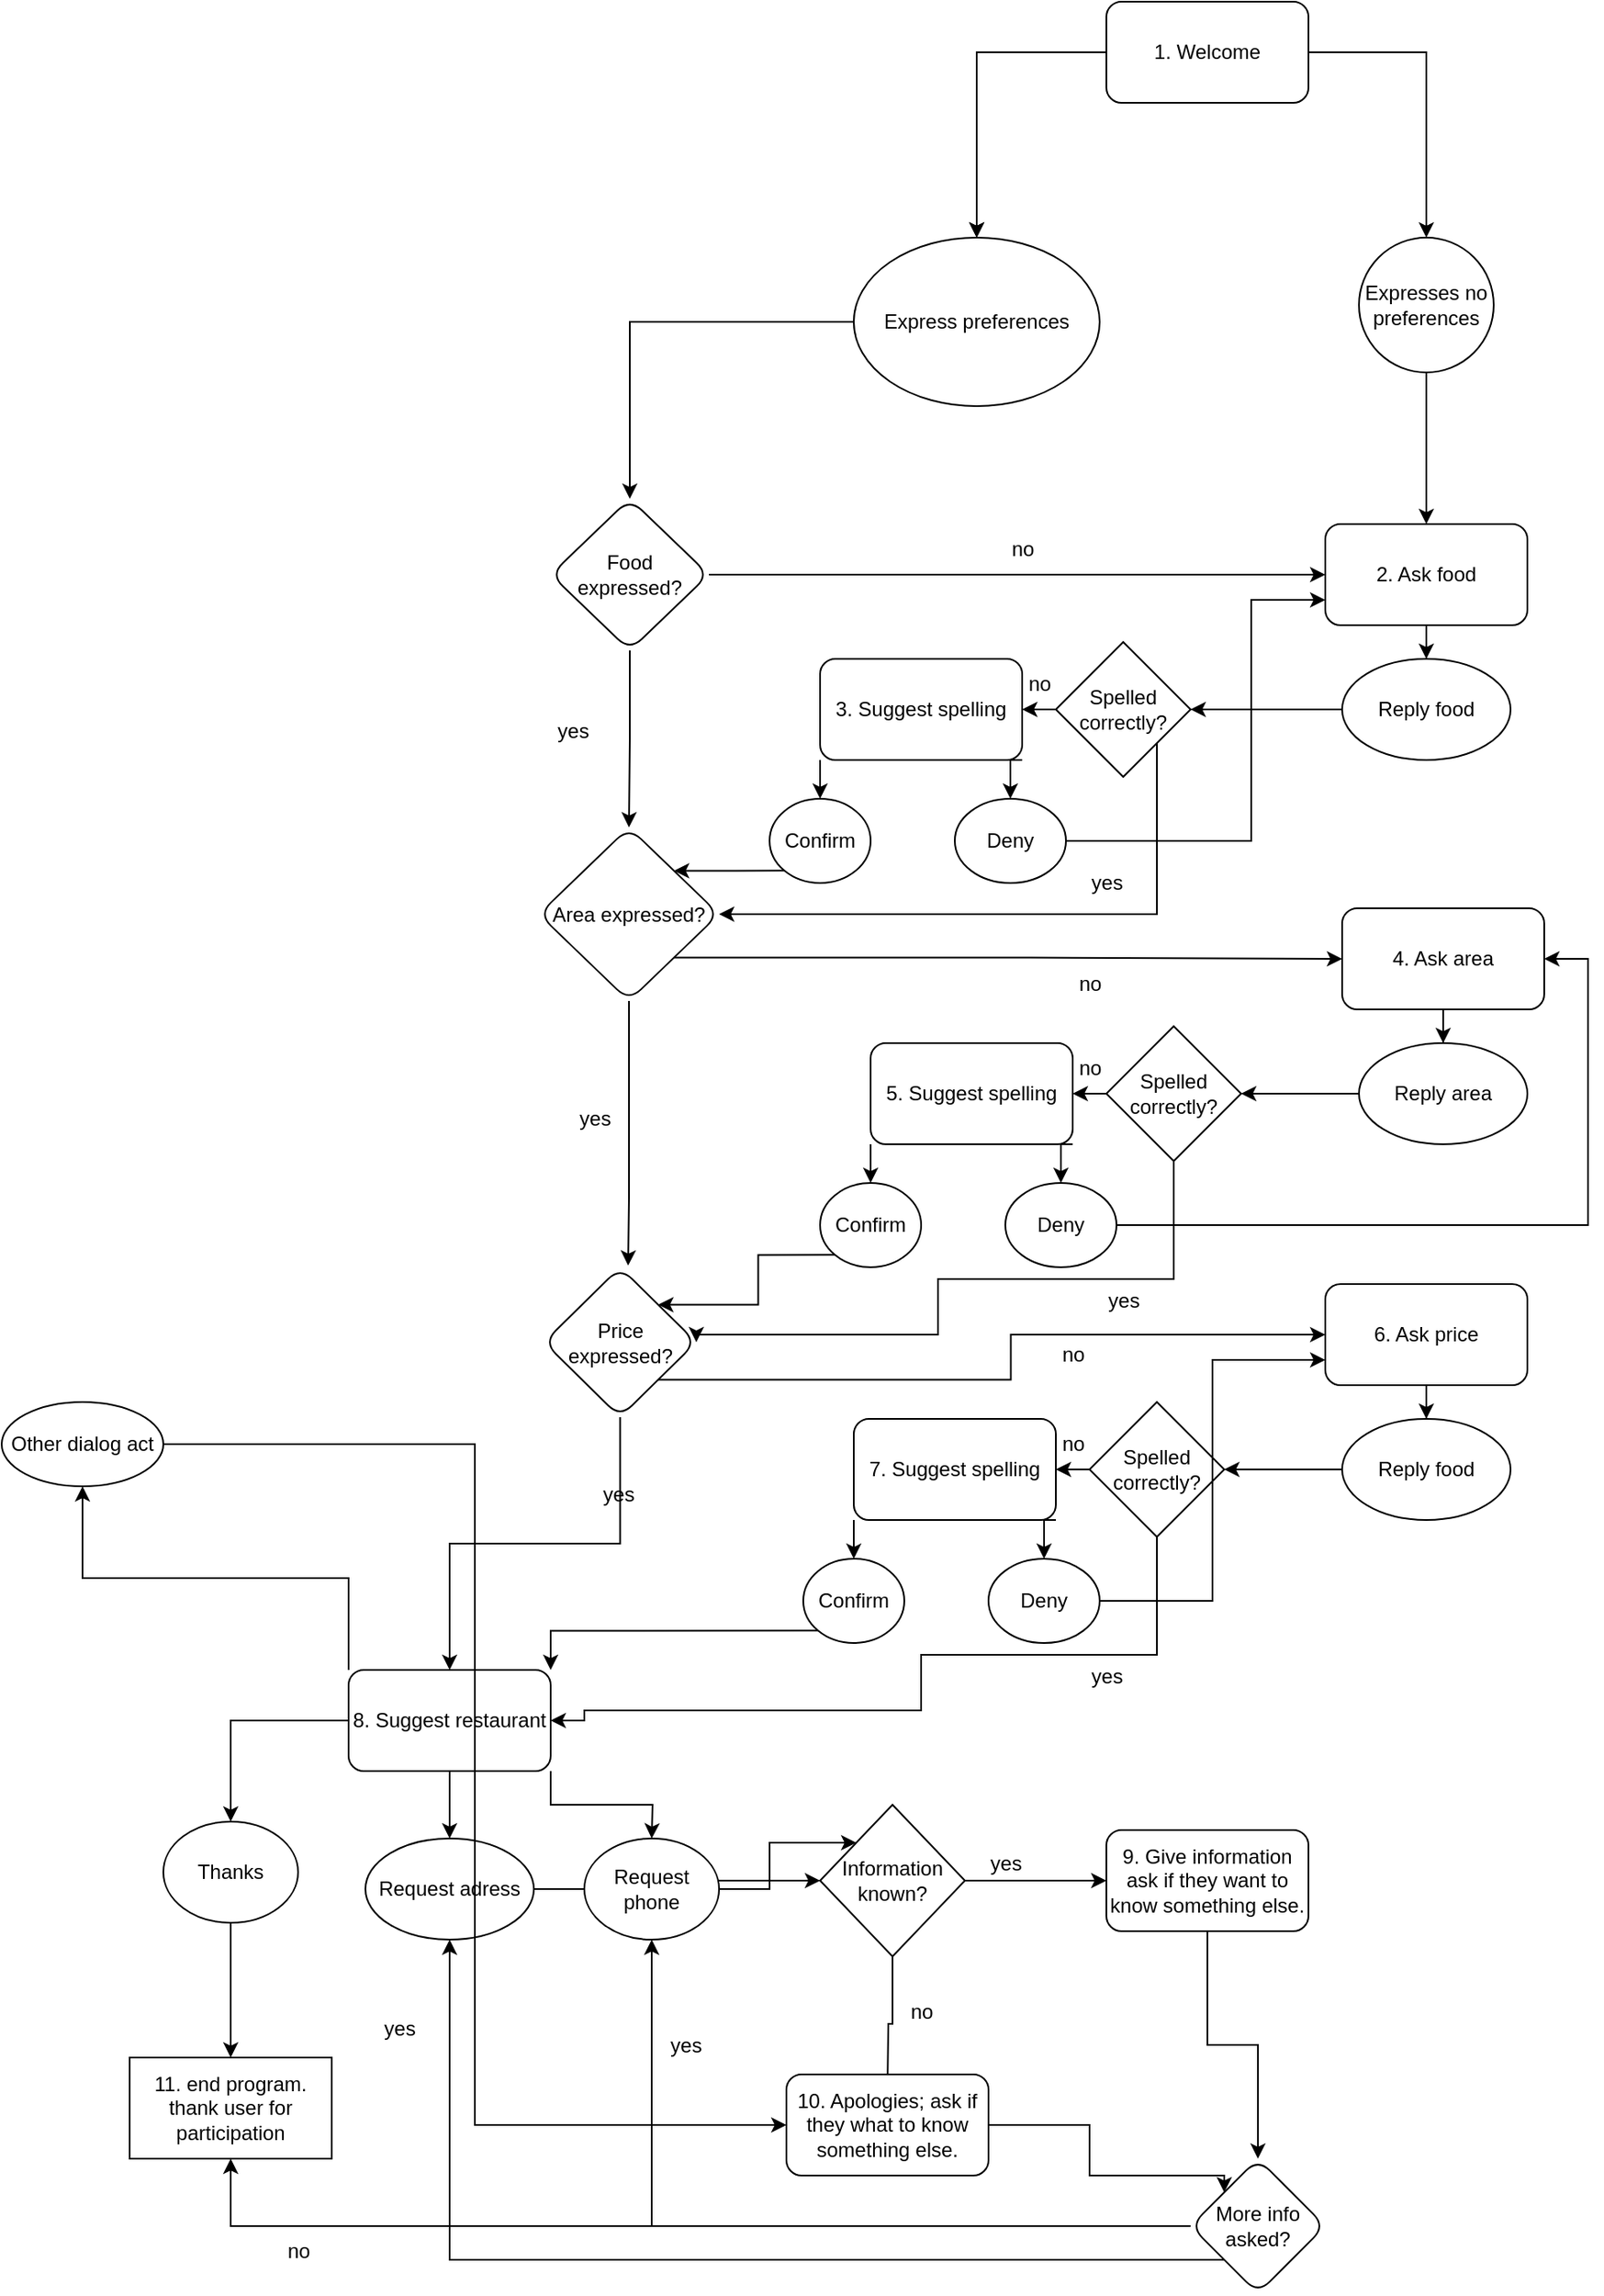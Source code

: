 <mxfile version="21.7.5" type="device">
  <diagram name="Pagina-1" id="opsYDkwGyhG0ZiY4xurV">
    <mxGraphModel dx="440" dy="1900" grid="1" gridSize="10" guides="1" tooltips="1" connect="1" arrows="1" fold="1" page="1" pageScale="1" pageWidth="827" pageHeight="1169" math="0" shadow="0">
      <root>
        <mxCell id="0" />
        <mxCell id="1" parent="0" />
        <mxCell id="wEoxP2lr9VhXcSe8FNW--11" value="" style="edgeStyle=orthogonalEdgeStyle;rounded=0;orthogonalLoop=1;jettySize=auto;html=1;" parent="1" source="wEoxP2lr9VhXcSe8FNW--1" target="wEoxP2lr9VhXcSe8FNW--10" edge="1">
          <mxGeometry relative="1" as="geometry" />
        </mxCell>
        <mxCell id="wEoxP2lr9VhXcSe8FNW--21" value="" style="edgeStyle=orthogonalEdgeStyle;rounded=0;orthogonalLoop=1;jettySize=auto;html=1;" parent="1" source="wEoxP2lr9VhXcSe8FNW--1" target="wEoxP2lr9VhXcSe8FNW--10" edge="1">
          <mxGeometry relative="1" as="geometry" />
        </mxCell>
        <mxCell id="wEoxP2lr9VhXcSe8FNW--23" value="" style="edgeStyle=orthogonalEdgeStyle;rounded=0;orthogonalLoop=1;jettySize=auto;html=1;" parent="1" source="wEoxP2lr9VhXcSe8FNW--1" target="wEoxP2lr9VhXcSe8FNW--22" edge="1">
          <mxGeometry relative="1" as="geometry" />
        </mxCell>
        <mxCell id="wEoxP2lr9VhXcSe8FNW--1" value="1. Welcome" style="rounded=1;whiteSpace=wrap;html=1;" parent="1" vertex="1">
          <mxGeometry x="1034" y="-630" width="120" height="60" as="geometry" />
        </mxCell>
        <mxCell id="wEoxP2lr9VhXcSe8FNW--20" value="" style="edgeStyle=orthogonalEdgeStyle;rounded=0;orthogonalLoop=1;jettySize=auto;html=1;" parent="1" source="wEoxP2lr9VhXcSe8FNW--10" target="wEoxP2lr9VhXcSe8FNW--19" edge="1">
          <mxGeometry relative="1" as="geometry" />
        </mxCell>
        <mxCell id="wEoxP2lr9VhXcSe8FNW--10" value="&lt;div&gt;Express preferences&lt;/div&gt;" style="ellipse;whiteSpace=wrap;html=1;rounded=1;" parent="1" vertex="1">
          <mxGeometry x="884" y="-490" width="146" height="100" as="geometry" />
        </mxCell>
        <mxCell id="wEoxP2lr9VhXcSe8FNW--31" style="edgeStyle=orthogonalEdgeStyle;rounded=0;orthogonalLoop=1;jettySize=auto;html=1;" parent="1" source="wEoxP2lr9VhXcSe8FNW--19" target="wEoxP2lr9VhXcSe8FNW--29" edge="1">
          <mxGeometry relative="1" as="geometry" />
        </mxCell>
        <mxCell id="wEoxP2lr9VhXcSe8FNW--33" value="" style="edgeStyle=orthogonalEdgeStyle;rounded=0;orthogonalLoop=1;jettySize=auto;html=1;" parent="1" source="wEoxP2lr9VhXcSe8FNW--19" target="wEoxP2lr9VhXcSe8FNW--32" edge="1">
          <mxGeometry relative="1" as="geometry" />
        </mxCell>
        <mxCell id="wEoxP2lr9VhXcSe8FNW--19" value="Food expressed?" style="rhombus;whiteSpace=wrap;html=1;rounded=1;" parent="1" vertex="1">
          <mxGeometry x="704" y="-335" width="94" height="90" as="geometry" />
        </mxCell>
        <mxCell id="wEoxP2lr9VhXcSe8FNW--30" value="" style="edgeStyle=orthogonalEdgeStyle;rounded=0;orthogonalLoop=1;jettySize=auto;html=1;" parent="1" source="wEoxP2lr9VhXcSe8FNW--22" target="wEoxP2lr9VhXcSe8FNW--29" edge="1">
          <mxGeometry relative="1" as="geometry" />
        </mxCell>
        <mxCell id="wEoxP2lr9VhXcSe8FNW--22" value="Expresses no preferences" style="ellipse;whiteSpace=wrap;html=1;rounded=1;" parent="1" vertex="1">
          <mxGeometry x="1184" y="-490" width="80" height="80" as="geometry" />
        </mxCell>
        <mxCell id="wEoxP2lr9VhXcSe8FNW--26" value="no" style="text;html=1;align=center;verticalAlign=middle;resizable=0;points=[];autosize=1;strokeColor=none;fillColor=none;" parent="1" vertex="1">
          <mxGeometry x="964" y="-320" width="40" height="30" as="geometry" />
        </mxCell>
        <mxCell id="wEoxP2lr9VhXcSe8FNW--37" style="edgeStyle=orthogonalEdgeStyle;rounded=0;orthogonalLoop=1;jettySize=auto;html=1;entryX=0.5;entryY=0;entryDx=0;entryDy=0;" parent="1" source="wEoxP2lr9VhXcSe8FNW--29" target="wEoxP2lr9VhXcSe8FNW--48" edge="1">
          <mxGeometry relative="1" as="geometry" />
        </mxCell>
        <mxCell id="wEoxP2lr9VhXcSe8FNW--29" value="2. Ask food" style="whiteSpace=wrap;html=1;rounded=1;" parent="1" vertex="1">
          <mxGeometry x="1164" y="-320" width="120" height="60" as="geometry" />
        </mxCell>
        <mxCell id="wEoxP2lr9VhXcSe8FNW--32" value="Area expressed?" style="rhombus;whiteSpace=wrap;html=1;rounded=1;" parent="1" vertex="1">
          <mxGeometry x="697" y="-140" width="107" height="103" as="geometry" />
        </mxCell>
        <mxCell id="wEoxP2lr9VhXcSe8FNW--46" value="no" style="text;html=1;align=center;verticalAlign=middle;resizable=0;points=[];autosize=1;strokeColor=none;fillColor=none;" parent="1" vertex="1">
          <mxGeometry x="974" y="-240" width="40" height="30" as="geometry" />
        </mxCell>
        <mxCell id="wEoxP2lr9VhXcSe8FNW--63" style="edgeStyle=orthogonalEdgeStyle;rounded=0;orthogonalLoop=1;jettySize=auto;html=1;exitX=0;exitY=0.5;exitDx=0;exitDy=0;entryX=1;entryY=0.5;entryDx=0;entryDy=0;" parent="1" source="wEoxP2lr9VhXcSe8FNW--48" target="wEoxP2lr9VhXcSe8FNW--53" edge="1">
          <mxGeometry relative="1" as="geometry" />
        </mxCell>
        <mxCell id="wEoxP2lr9VhXcSe8FNW--48" value="Reply food" style="ellipse;whiteSpace=wrap;html=1;" parent="1" vertex="1">
          <mxGeometry x="1174" y="-240" width="100" height="60" as="geometry" />
        </mxCell>
        <mxCell id="wEoxP2lr9VhXcSe8FNW--65" style="edgeStyle=orthogonalEdgeStyle;rounded=0;orthogonalLoop=1;jettySize=auto;html=1;exitX=0;exitY=0.5;exitDx=0;exitDy=0;entryX=1;entryY=0.5;entryDx=0;entryDy=0;" parent="1" source="wEoxP2lr9VhXcSe8FNW--53" target="wEoxP2lr9VhXcSe8FNW--57" edge="1">
          <mxGeometry relative="1" as="geometry" />
        </mxCell>
        <mxCell id="wEoxP2lr9VhXcSe8FNW--71" style="edgeStyle=orthogonalEdgeStyle;rounded=0;orthogonalLoop=1;jettySize=auto;html=1;entryX=1;entryY=0.5;entryDx=0;entryDy=0;" parent="1" source="wEoxP2lr9VhXcSe8FNW--53" target="wEoxP2lr9VhXcSe8FNW--32" edge="1">
          <mxGeometry relative="1" as="geometry">
            <Array as="points">
              <mxPoint x="1064" y="-88" />
            </Array>
          </mxGeometry>
        </mxCell>
        <mxCell id="wEoxP2lr9VhXcSe8FNW--53" value="Spelled correctly?" style="rhombus;whiteSpace=wrap;html=1;" parent="1" vertex="1">
          <mxGeometry x="1004" y="-250" width="80" height="80" as="geometry" />
        </mxCell>
        <mxCell id="wEoxP2lr9VhXcSe8FNW--66" style="edgeStyle=orthogonalEdgeStyle;rounded=0;orthogonalLoop=1;jettySize=auto;html=1;exitX=0;exitY=1;exitDx=0;exitDy=0;entryX=0.5;entryY=0;entryDx=0;entryDy=0;" parent="1" source="wEoxP2lr9VhXcSe8FNW--57" target="wEoxP2lr9VhXcSe8FNW--59" edge="1">
          <mxGeometry relative="1" as="geometry" />
        </mxCell>
        <mxCell id="wEoxP2lr9VhXcSe8FNW--68" style="edgeStyle=orthogonalEdgeStyle;rounded=0;orthogonalLoop=1;jettySize=auto;html=1;exitX=1;exitY=1;exitDx=0;exitDy=0;entryX=0.5;entryY=0;entryDx=0;entryDy=0;" parent="1" source="wEoxP2lr9VhXcSe8FNW--57" target="wEoxP2lr9VhXcSe8FNW--60" edge="1">
          <mxGeometry relative="1" as="geometry" />
        </mxCell>
        <mxCell id="wEoxP2lr9VhXcSe8FNW--57" value="3. Suggest spelling" style="rounded=1;whiteSpace=wrap;html=1;" parent="1" vertex="1">
          <mxGeometry x="864" y="-240" width="120" height="60" as="geometry" />
        </mxCell>
        <mxCell id="wEoxP2lr9VhXcSe8FNW--67" style="edgeStyle=orthogonalEdgeStyle;rounded=0;orthogonalLoop=1;jettySize=auto;html=1;exitX=0;exitY=1;exitDx=0;exitDy=0;entryX=1;entryY=0;entryDx=0;entryDy=0;" parent="1" source="wEoxP2lr9VhXcSe8FNW--59" target="wEoxP2lr9VhXcSe8FNW--32" edge="1">
          <mxGeometry relative="1" as="geometry" />
        </mxCell>
        <mxCell id="wEoxP2lr9VhXcSe8FNW--59" value="Confirm" style="ellipse;whiteSpace=wrap;html=1;" parent="1" vertex="1">
          <mxGeometry x="834" y="-157" width="60" height="50" as="geometry" />
        </mxCell>
        <mxCell id="wEoxP2lr9VhXcSe8FNW--69" style="edgeStyle=orthogonalEdgeStyle;rounded=0;orthogonalLoop=1;jettySize=auto;html=1;entryX=0;entryY=0.75;entryDx=0;entryDy=0;" parent="1" source="wEoxP2lr9VhXcSe8FNW--60" target="wEoxP2lr9VhXcSe8FNW--29" edge="1">
          <mxGeometry relative="1" as="geometry">
            <Array as="points">
              <mxPoint x="1120" y="-132" />
              <mxPoint x="1120" y="-275" />
            </Array>
          </mxGeometry>
        </mxCell>
        <mxCell id="wEoxP2lr9VhXcSe8FNW--60" value="Deny" style="ellipse;whiteSpace=wrap;html=1;" parent="1" vertex="1">
          <mxGeometry x="944" y="-157" width="66" height="50" as="geometry" />
        </mxCell>
        <mxCell id="wEoxP2lr9VhXcSe8FNW--72" value="yes" style="text;html=1;align=center;verticalAlign=middle;resizable=0;points=[];autosize=1;strokeColor=none;fillColor=none;" parent="1" vertex="1">
          <mxGeometry x="1014" y="-122" width="40" height="30" as="geometry" />
        </mxCell>
        <mxCell id="wEoxP2lr9VhXcSe8FNW--75" style="edgeStyle=orthogonalEdgeStyle;rounded=0;orthogonalLoop=1;jettySize=auto;html=1;exitX=1;exitY=1;exitDx=0;exitDy=0;" parent="1" source="wEoxP2lr9VhXcSe8FNW--32" target="wEoxP2lr9VhXcSe8FNW--80" edge="1">
          <mxGeometry relative="1" as="geometry">
            <mxPoint x="834" y="-62" as="sourcePoint" />
          </mxGeometry>
        </mxCell>
        <mxCell id="wEoxP2lr9VhXcSe8FNW--76" value="" style="edgeStyle=orthogonalEdgeStyle;rounded=0;orthogonalLoop=1;jettySize=auto;html=1;exitX=0.5;exitY=1;exitDx=0;exitDy=0;" parent="1" source="wEoxP2lr9VhXcSe8FNW--32" edge="1">
          <mxGeometry relative="1" as="geometry">
            <mxPoint x="750" y="120" as="targetPoint" />
            <mxPoint x="794.067" y="-22.067" as="sourcePoint" />
            <Array as="points">
              <mxPoint x="750" y="80" />
              <mxPoint x="750" y="120" />
            </Array>
          </mxGeometry>
        </mxCell>
        <mxCell id="wEoxP2lr9VhXcSe8FNW--79" style="edgeStyle=orthogonalEdgeStyle;rounded=0;orthogonalLoop=1;jettySize=auto;html=1;entryX=0.5;entryY=0;entryDx=0;entryDy=0;" parent="1" source="wEoxP2lr9VhXcSe8FNW--80" target="wEoxP2lr9VhXcSe8FNW--83" edge="1">
          <mxGeometry relative="1" as="geometry" />
        </mxCell>
        <mxCell id="wEoxP2lr9VhXcSe8FNW--80" value="4. Ask area" style="whiteSpace=wrap;html=1;rounded=1;" parent="1" vertex="1">
          <mxGeometry x="1174" y="-92" width="120" height="60" as="geometry" />
        </mxCell>
        <mxCell id="wEoxP2lr9VhXcSe8FNW--81" value="no" style="text;html=1;align=center;verticalAlign=middle;resizable=0;points=[];autosize=1;strokeColor=none;fillColor=none;" parent="1" vertex="1">
          <mxGeometry x="1004" y="-12" width="40" height="30" as="geometry" />
        </mxCell>
        <mxCell id="wEoxP2lr9VhXcSe8FNW--82" style="edgeStyle=orthogonalEdgeStyle;rounded=0;orthogonalLoop=1;jettySize=auto;html=1;exitX=0;exitY=0.5;exitDx=0;exitDy=0;entryX=1;entryY=0.5;entryDx=0;entryDy=0;" parent="1" source="wEoxP2lr9VhXcSe8FNW--83" target="wEoxP2lr9VhXcSe8FNW--86" edge="1">
          <mxGeometry relative="1" as="geometry" />
        </mxCell>
        <mxCell id="wEoxP2lr9VhXcSe8FNW--83" value="Reply area" style="ellipse;whiteSpace=wrap;html=1;" parent="1" vertex="1">
          <mxGeometry x="1184" y="-12" width="100" height="60" as="geometry" />
        </mxCell>
        <mxCell id="wEoxP2lr9VhXcSe8FNW--84" style="edgeStyle=orthogonalEdgeStyle;rounded=0;orthogonalLoop=1;jettySize=auto;html=1;exitX=0;exitY=0.5;exitDx=0;exitDy=0;entryX=1;entryY=0.5;entryDx=0;entryDy=0;" parent="1" source="wEoxP2lr9VhXcSe8FNW--86" target="wEoxP2lr9VhXcSe8FNW--89" edge="1">
          <mxGeometry relative="1" as="geometry" />
        </mxCell>
        <mxCell id="wEoxP2lr9VhXcSe8FNW--85" style="edgeStyle=orthogonalEdgeStyle;rounded=0;orthogonalLoop=1;jettySize=auto;html=1;entryX=1;entryY=0.5;entryDx=0;entryDy=0;" parent="1" source="wEoxP2lr9VhXcSe8FNW--86" target="wEoxP2lr9VhXcSe8FNW--117" edge="1">
          <mxGeometry relative="1" as="geometry">
            <mxPoint x="834" y="161" as="targetPoint" />
            <Array as="points">
              <mxPoint x="1074" y="128" />
              <mxPoint x="934" y="128" />
              <mxPoint x="934" y="161" />
            </Array>
          </mxGeometry>
        </mxCell>
        <mxCell id="wEoxP2lr9VhXcSe8FNW--86" value="Spelled correctly?" style="rhombus;whiteSpace=wrap;html=1;" parent="1" vertex="1">
          <mxGeometry x="1034" y="-22" width="80" height="80" as="geometry" />
        </mxCell>
        <mxCell id="wEoxP2lr9VhXcSe8FNW--87" style="edgeStyle=orthogonalEdgeStyle;rounded=0;orthogonalLoop=1;jettySize=auto;html=1;exitX=0;exitY=1;exitDx=0;exitDy=0;entryX=0.5;entryY=0;entryDx=0;entryDy=0;" parent="1" source="wEoxP2lr9VhXcSe8FNW--89" target="wEoxP2lr9VhXcSe8FNW--91" edge="1">
          <mxGeometry relative="1" as="geometry" />
        </mxCell>
        <mxCell id="wEoxP2lr9VhXcSe8FNW--88" style="edgeStyle=orthogonalEdgeStyle;rounded=0;orthogonalLoop=1;jettySize=auto;html=1;exitX=1;exitY=1;exitDx=0;exitDy=0;entryX=0.5;entryY=0;entryDx=0;entryDy=0;" parent="1" source="wEoxP2lr9VhXcSe8FNW--89" target="wEoxP2lr9VhXcSe8FNW--93" edge="1">
          <mxGeometry relative="1" as="geometry" />
        </mxCell>
        <mxCell id="wEoxP2lr9VhXcSe8FNW--89" value="5. Suggest spelling" style="rounded=1;whiteSpace=wrap;html=1;" parent="1" vertex="1">
          <mxGeometry x="894" y="-12" width="120" height="60" as="geometry" />
        </mxCell>
        <mxCell id="wEoxP2lr9VhXcSe8FNW--90" style="edgeStyle=orthogonalEdgeStyle;rounded=0;orthogonalLoop=1;jettySize=auto;html=1;exitX=0;exitY=1;exitDx=0;exitDy=0;entryX=1;entryY=0;entryDx=0;entryDy=0;" parent="1" source="wEoxP2lr9VhXcSe8FNW--91" target="wEoxP2lr9VhXcSe8FNW--117" edge="1">
          <mxGeometry relative="1" as="geometry">
            <mxPoint x="814" y="141" as="targetPoint" />
          </mxGeometry>
        </mxCell>
        <mxCell id="wEoxP2lr9VhXcSe8FNW--91" value="Confirm" style="ellipse;whiteSpace=wrap;html=1;" parent="1" vertex="1">
          <mxGeometry x="864" y="71" width="60" height="50" as="geometry" />
        </mxCell>
        <mxCell id="wEoxP2lr9VhXcSe8FNW--92" style="edgeStyle=orthogonalEdgeStyle;rounded=0;orthogonalLoop=1;jettySize=auto;html=1;entryX=1;entryY=0.5;entryDx=0;entryDy=0;" parent="1" source="wEoxP2lr9VhXcSe8FNW--93" target="wEoxP2lr9VhXcSe8FNW--80" edge="1">
          <mxGeometry relative="1" as="geometry">
            <mxPoint x="1370" y="-60" as="targetPoint" />
            <Array as="points">
              <mxPoint x="1320" y="96" />
              <mxPoint x="1320" y="-62" />
            </Array>
          </mxGeometry>
        </mxCell>
        <mxCell id="wEoxP2lr9VhXcSe8FNW--93" value="Deny" style="ellipse;whiteSpace=wrap;html=1;" parent="1" vertex="1">
          <mxGeometry x="974" y="71" width="66" height="50" as="geometry" />
        </mxCell>
        <mxCell id="wEoxP2lr9VhXcSe8FNW--94" value="yes" style="text;html=1;align=center;verticalAlign=middle;resizable=0;points=[];autosize=1;strokeColor=none;fillColor=none;" parent="1" vertex="1">
          <mxGeometry x="1024" y="126" width="40" height="30" as="geometry" />
        </mxCell>
        <mxCell id="wEoxP2lr9VhXcSe8FNW--116" value="" style="edgeStyle=orthogonalEdgeStyle;rounded=0;orthogonalLoop=1;jettySize=auto;html=1;entryX=0.5;entryY=0;entryDx=0;entryDy=0;" parent="1" source="wEoxP2lr9VhXcSe8FNW--117" target="wEoxP2lr9VhXcSe8FNW--141" edge="1">
          <mxGeometry relative="1" as="geometry">
            <mxPoint x="784" y="344" as="targetPoint" />
          </mxGeometry>
        </mxCell>
        <mxCell id="wEoxP2lr9VhXcSe8FNW--135" style="edgeStyle=orthogonalEdgeStyle;rounded=0;orthogonalLoop=1;jettySize=auto;html=1;exitX=1;exitY=1;exitDx=0;exitDy=0;" parent="1" source="wEoxP2lr9VhXcSe8FNW--117" target="wEoxP2lr9VhXcSe8FNW--120" edge="1">
          <mxGeometry relative="1" as="geometry" />
        </mxCell>
        <mxCell id="wEoxP2lr9VhXcSe8FNW--117" value="Price expressed?" style="rhombus;whiteSpace=wrap;html=1;rounded=1;" parent="1" vertex="1">
          <mxGeometry x="700" y="121" width="90.5" height="89" as="geometry" />
        </mxCell>
        <mxCell id="wEoxP2lr9VhXcSe8FNW--119" style="edgeStyle=orthogonalEdgeStyle;rounded=0;orthogonalLoop=1;jettySize=auto;html=1;entryX=0.5;entryY=0;entryDx=0;entryDy=0;" parent="1" source="wEoxP2lr9VhXcSe8FNW--120" target="wEoxP2lr9VhXcSe8FNW--123" edge="1">
          <mxGeometry relative="1" as="geometry" />
        </mxCell>
        <mxCell id="wEoxP2lr9VhXcSe8FNW--120" value="6. Ask price" style="whiteSpace=wrap;html=1;rounded=1;" parent="1" vertex="1">
          <mxGeometry x="1164" y="131" width="120" height="60" as="geometry" />
        </mxCell>
        <mxCell id="wEoxP2lr9VhXcSe8FNW--121" value="no" style="text;html=1;align=center;verticalAlign=middle;resizable=0;points=[];autosize=1;strokeColor=none;fillColor=none;" parent="1" vertex="1">
          <mxGeometry x="994" y="211" width="40" height="30" as="geometry" />
        </mxCell>
        <mxCell id="wEoxP2lr9VhXcSe8FNW--122" style="edgeStyle=orthogonalEdgeStyle;rounded=0;orthogonalLoop=1;jettySize=auto;html=1;exitX=0;exitY=0.5;exitDx=0;exitDy=0;entryX=1;entryY=0.5;entryDx=0;entryDy=0;" parent="1" source="wEoxP2lr9VhXcSe8FNW--123" target="wEoxP2lr9VhXcSe8FNW--126" edge="1">
          <mxGeometry relative="1" as="geometry" />
        </mxCell>
        <mxCell id="wEoxP2lr9VhXcSe8FNW--123" value="Reply food" style="ellipse;whiteSpace=wrap;html=1;" parent="1" vertex="1">
          <mxGeometry x="1174" y="211" width="100" height="60" as="geometry" />
        </mxCell>
        <mxCell id="wEoxP2lr9VhXcSe8FNW--124" style="edgeStyle=orthogonalEdgeStyle;rounded=0;orthogonalLoop=1;jettySize=auto;html=1;exitX=0;exitY=0.5;exitDx=0;exitDy=0;entryX=1;entryY=0.5;entryDx=0;entryDy=0;" parent="1" source="wEoxP2lr9VhXcSe8FNW--126" target="wEoxP2lr9VhXcSe8FNW--129" edge="1">
          <mxGeometry relative="1" as="geometry" />
        </mxCell>
        <mxCell id="wEoxP2lr9VhXcSe8FNW--125" style="edgeStyle=orthogonalEdgeStyle;rounded=0;orthogonalLoop=1;jettySize=auto;html=1;entryX=1;entryY=0.5;entryDx=0;entryDy=0;" parent="1" source="wEoxP2lr9VhXcSe8FNW--126" target="wEoxP2lr9VhXcSe8FNW--141" edge="1">
          <mxGeometry relative="1" as="geometry">
            <mxPoint x="824" y="384" as="targetPoint" />
            <Array as="points">
              <mxPoint x="1064" y="351" />
              <mxPoint x="924" y="351" />
              <mxPoint x="924" y="384" />
              <mxPoint x="724" y="384" />
              <mxPoint x="724" y="390" />
            </Array>
          </mxGeometry>
        </mxCell>
        <mxCell id="wEoxP2lr9VhXcSe8FNW--126" value="Spelled correctly?" style="rhombus;whiteSpace=wrap;html=1;" parent="1" vertex="1">
          <mxGeometry x="1024" y="201" width="80" height="80" as="geometry" />
        </mxCell>
        <mxCell id="wEoxP2lr9VhXcSe8FNW--127" style="edgeStyle=orthogonalEdgeStyle;rounded=0;orthogonalLoop=1;jettySize=auto;html=1;exitX=0;exitY=1;exitDx=0;exitDy=0;entryX=0.5;entryY=0;entryDx=0;entryDy=0;" parent="1" source="wEoxP2lr9VhXcSe8FNW--129" target="wEoxP2lr9VhXcSe8FNW--131" edge="1">
          <mxGeometry relative="1" as="geometry" />
        </mxCell>
        <mxCell id="wEoxP2lr9VhXcSe8FNW--128" style="edgeStyle=orthogonalEdgeStyle;rounded=0;orthogonalLoop=1;jettySize=auto;html=1;exitX=1;exitY=1;exitDx=0;exitDy=0;entryX=0.5;entryY=0;entryDx=0;entryDy=0;" parent="1" source="wEoxP2lr9VhXcSe8FNW--129" target="wEoxP2lr9VhXcSe8FNW--133" edge="1">
          <mxGeometry relative="1" as="geometry" />
        </mxCell>
        <mxCell id="wEoxP2lr9VhXcSe8FNW--129" value="7. Suggest spelling" style="rounded=1;whiteSpace=wrap;html=1;" parent="1" vertex="1">
          <mxGeometry x="884" y="211" width="120" height="60" as="geometry" />
        </mxCell>
        <mxCell id="wEoxP2lr9VhXcSe8FNW--130" style="edgeStyle=orthogonalEdgeStyle;rounded=0;orthogonalLoop=1;jettySize=auto;html=1;exitX=0;exitY=1;exitDx=0;exitDy=0;entryX=1;entryY=0;entryDx=0;entryDy=0;" parent="1" source="wEoxP2lr9VhXcSe8FNW--131" target="wEoxP2lr9VhXcSe8FNW--141" edge="1">
          <mxGeometry relative="1" as="geometry">
            <mxPoint x="804" y="364" as="targetPoint" />
          </mxGeometry>
        </mxCell>
        <mxCell id="wEoxP2lr9VhXcSe8FNW--131" value="Confirm" style="ellipse;whiteSpace=wrap;html=1;" parent="1" vertex="1">
          <mxGeometry x="854" y="294" width="60" height="50" as="geometry" />
        </mxCell>
        <mxCell id="wEoxP2lr9VhXcSe8FNW--132" style="edgeStyle=orthogonalEdgeStyle;rounded=0;orthogonalLoop=1;jettySize=auto;html=1;entryX=0;entryY=0.75;entryDx=0;entryDy=0;" parent="1" source="wEoxP2lr9VhXcSe8FNW--133" target="wEoxP2lr9VhXcSe8FNW--120" edge="1">
          <mxGeometry relative="1" as="geometry" />
        </mxCell>
        <mxCell id="wEoxP2lr9VhXcSe8FNW--133" value="Deny" style="ellipse;whiteSpace=wrap;html=1;" parent="1" vertex="1">
          <mxGeometry x="964" y="294" width="66" height="50" as="geometry" />
        </mxCell>
        <mxCell id="wEoxP2lr9VhXcSe8FNW--134" value="yes" style="text;html=1;align=center;verticalAlign=middle;resizable=0;points=[];autosize=1;strokeColor=none;fillColor=none;" parent="1" vertex="1">
          <mxGeometry x="1014" y="349" width="40" height="30" as="geometry" />
        </mxCell>
        <mxCell id="wEoxP2lr9VhXcSe8FNW--136" value="no" style="text;html=1;align=center;verticalAlign=middle;resizable=0;points=[];autosize=1;strokeColor=none;fillColor=none;" parent="1" vertex="1">
          <mxGeometry x="994" y="158" width="40" height="30" as="geometry" />
        </mxCell>
        <mxCell id="wEoxP2lr9VhXcSe8FNW--137" value="no" style="text;html=1;align=center;verticalAlign=middle;resizable=0;points=[];autosize=1;strokeColor=none;fillColor=none;" parent="1" vertex="1">
          <mxGeometry x="1004" y="-62" width="40" height="30" as="geometry" />
        </mxCell>
        <mxCell id="wEoxP2lr9VhXcSe8FNW--138" value="yes" style="text;html=1;align=center;verticalAlign=middle;resizable=0;points=[];autosize=1;strokeColor=none;fillColor=none;" parent="1" vertex="1">
          <mxGeometry x="697" y="-212" width="40" height="30" as="geometry" />
        </mxCell>
        <mxCell id="wEoxP2lr9VhXcSe8FNW--139" value="yes" style="text;html=1;align=center;verticalAlign=middle;resizable=0;points=[];autosize=1;strokeColor=none;fillColor=none;" parent="1" vertex="1">
          <mxGeometry x="710" y="18" width="40" height="30" as="geometry" />
        </mxCell>
        <mxCell id="wEoxP2lr9VhXcSe8FNW--140" value="yes" style="text;html=1;align=center;verticalAlign=middle;resizable=0;points=[];autosize=1;strokeColor=none;fillColor=none;" parent="1" vertex="1">
          <mxGeometry x="724" y="241" width="40" height="30" as="geometry" />
        </mxCell>
        <mxCell id="wEoxP2lr9VhXcSe8FNW--144" style="edgeStyle=orthogonalEdgeStyle;rounded=0;orthogonalLoop=1;jettySize=auto;html=1;entryX=0.5;entryY=0;entryDx=0;entryDy=0;" parent="1" source="wEoxP2lr9VhXcSe8FNW--141" target="wEoxP2lr9VhXcSe8FNW--142" edge="1">
          <mxGeometry relative="1" as="geometry" />
        </mxCell>
        <mxCell id="wEoxP2lr9VhXcSe8FNW--145" style="edgeStyle=orthogonalEdgeStyle;rounded=0;orthogonalLoop=1;jettySize=auto;html=1;entryX=0.5;entryY=0;entryDx=0;entryDy=0;" parent="1" source="wEoxP2lr9VhXcSe8FNW--141" target="wEoxP2lr9VhXcSe8FNW--143" edge="1">
          <mxGeometry relative="1" as="geometry" />
        </mxCell>
        <mxCell id="wEoxP2lr9VhXcSe8FNW--149" style="edgeStyle=orthogonalEdgeStyle;rounded=0;orthogonalLoop=1;jettySize=auto;html=1;exitX=1;exitY=1;exitDx=0;exitDy=0;" parent="1" source="wEoxP2lr9VhXcSe8FNW--141" edge="1">
          <mxGeometry relative="1" as="geometry">
            <mxPoint x="764" y="460" as="targetPoint" />
          </mxGeometry>
        </mxCell>
        <mxCell id="wEoxP2lr9VhXcSe8FNW--151" style="edgeStyle=orthogonalEdgeStyle;rounded=0;orthogonalLoop=1;jettySize=auto;html=1;exitX=0;exitY=0;exitDx=0;exitDy=0;entryX=0.5;entryY=1;entryDx=0;entryDy=0;" parent="1" source="wEoxP2lr9VhXcSe8FNW--141" edge="1" target="wEoxP2lr9VhXcSe8FNW--152">
          <mxGeometry relative="1" as="geometry">
            <mxPoint x="464" y="310" as="targetPoint" />
          </mxGeometry>
        </mxCell>
        <mxCell id="wEoxP2lr9VhXcSe8FNW--141" value="8. Suggest restaurant" style="rounded=1;whiteSpace=wrap;html=1;" parent="1" vertex="1">
          <mxGeometry x="584" y="360" width="120" height="60" as="geometry" />
        </mxCell>
        <mxCell id="wEoxP2lr9VhXcSe8FNW--148" value="" style="edgeStyle=orthogonalEdgeStyle;rounded=0;orthogonalLoop=1;jettySize=auto;html=1;" parent="1" source="wEoxP2lr9VhXcSe8FNW--142" target="wEoxP2lr9VhXcSe8FNW--147" edge="1">
          <mxGeometry relative="1" as="geometry" />
        </mxCell>
        <mxCell id="wEoxP2lr9VhXcSe8FNW--142" value="&lt;div&gt;Thanks&lt;/div&gt;" style="ellipse;whiteSpace=wrap;html=1;" parent="1" vertex="1">
          <mxGeometry x="474" y="450" width="80" height="60" as="geometry" />
        </mxCell>
        <mxCell id="wEoxP2lr9VhXcSe8FNW--160" style="edgeStyle=orthogonalEdgeStyle;rounded=0;orthogonalLoop=1;jettySize=auto;html=1;entryX=0;entryY=0.5;entryDx=0;entryDy=0;" parent="1" source="wEoxP2lr9VhXcSe8FNW--143" target="wEoxP2lr9VhXcSe8FNW--159" edge="1">
          <mxGeometry relative="1" as="geometry" />
        </mxCell>
        <mxCell id="wEoxP2lr9VhXcSe8FNW--143" value="Request adress" style="ellipse;whiteSpace=wrap;html=1;" parent="1" vertex="1">
          <mxGeometry x="594" y="460" width="100" height="60" as="geometry" />
        </mxCell>
        <mxCell id="wEoxP2lr9VhXcSe8FNW--147" value="11. end program. thank user for participation" style="whiteSpace=wrap;html=1;" parent="1" vertex="1">
          <mxGeometry x="454" y="590" width="120" height="60" as="geometry" />
        </mxCell>
        <mxCell id="wEoxP2lr9VhXcSe8FNW--161" style="edgeStyle=orthogonalEdgeStyle;rounded=0;orthogonalLoop=1;jettySize=auto;html=1;entryX=0;entryY=0;entryDx=0;entryDy=0;" parent="1" source="wEoxP2lr9VhXcSe8FNW--150" target="wEoxP2lr9VhXcSe8FNW--159" edge="1">
          <mxGeometry relative="1" as="geometry" />
        </mxCell>
        <mxCell id="wEoxP2lr9VhXcSe8FNW--150" value="Request phone" style="ellipse;whiteSpace=wrap;html=1;" parent="1" vertex="1">
          <mxGeometry x="724" y="460" width="80" height="60" as="geometry" />
        </mxCell>
        <mxCell id="wEoxP2lr9VhXcSe8FNW--168" style="edgeStyle=orthogonalEdgeStyle;rounded=0;orthogonalLoop=1;jettySize=auto;html=1;entryX=0;entryY=0.5;entryDx=0;entryDy=0;" parent="1" source="wEoxP2lr9VhXcSe8FNW--152" target="wEoxP2lr9VhXcSe8FNW--167" edge="1">
          <mxGeometry relative="1" as="geometry" />
        </mxCell>
        <mxCell id="wEoxP2lr9VhXcSe8FNW--152" value="Other dialog act" style="ellipse;whiteSpace=wrap;html=1;" parent="1" vertex="1">
          <mxGeometry x="378" y="201" width="96" height="50" as="geometry" />
        </mxCell>
        <mxCell id="wEoxP2lr9VhXcSe8FNW--164" value="" style="edgeStyle=orthogonalEdgeStyle;rounded=0;orthogonalLoop=1;jettySize=auto;html=1;" parent="1" source="wEoxP2lr9VhXcSe8FNW--159" edge="1">
          <mxGeometry relative="1" as="geometry">
            <mxPoint x="904" y="610" as="targetPoint" />
          </mxGeometry>
        </mxCell>
        <mxCell id="wEoxP2lr9VhXcSe8FNW--166" style="edgeStyle=orthogonalEdgeStyle;rounded=0;orthogonalLoop=1;jettySize=auto;html=1;entryX=0;entryY=0.5;entryDx=0;entryDy=0;" parent="1" source="wEoxP2lr9VhXcSe8FNW--159" edge="1" target="wEoxP2lr9VhXcSe8FNW--169">
          <mxGeometry relative="1" as="geometry">
            <mxPoint x="1010" y="470" as="targetPoint" />
          </mxGeometry>
        </mxCell>
        <mxCell id="wEoxP2lr9VhXcSe8FNW--159" value="Information known?" style="rhombus;whiteSpace=wrap;html=1;" parent="1" vertex="1">
          <mxGeometry x="864" y="440" width="86" height="90" as="geometry" />
        </mxCell>
        <mxCell id="wEoxP2lr9VhXcSe8FNW--162" value="yes" style="text;html=1;align=center;verticalAlign=middle;resizable=0;points=[];autosize=1;strokeColor=none;fillColor=none;" parent="1" vertex="1">
          <mxGeometry x="954" y="460" width="40" height="30" as="geometry" />
        </mxCell>
        <mxCell id="wEoxP2lr9VhXcSe8FNW--165" value="no" style="text;html=1;align=center;verticalAlign=middle;resizable=0;points=[];autosize=1;strokeColor=none;fillColor=none;" parent="1" vertex="1">
          <mxGeometry x="904" y="548" width="40" height="30" as="geometry" />
        </mxCell>
        <mxCell id="wEoxP2lr9VhXcSe8FNW--172" value="" style="edgeStyle=orthogonalEdgeStyle;rounded=0;orthogonalLoop=1;jettySize=auto;html=1;entryX=0;entryY=0;entryDx=0;entryDy=0;" parent="1" source="wEoxP2lr9VhXcSe8FNW--167" target="wEoxP2lr9VhXcSe8FNW--171" edge="1">
          <mxGeometry relative="1" as="geometry">
            <Array as="points">
              <mxPoint x="1024" y="630" />
              <mxPoint x="1024" y="660" />
              <mxPoint x="1104" y="660" />
            </Array>
          </mxGeometry>
        </mxCell>
        <mxCell id="wEoxP2lr9VhXcSe8FNW--167" value="10. Apologies; ask if they what to know something else." style="rounded=1;whiteSpace=wrap;html=1;" parent="1" vertex="1">
          <mxGeometry x="844" y="600" width="120" height="60" as="geometry" />
        </mxCell>
        <mxCell id="wEoxP2lr9VhXcSe8FNW--170" style="edgeStyle=orthogonalEdgeStyle;rounded=0;orthogonalLoop=1;jettySize=auto;html=1;entryX=0.5;entryY=0;entryDx=0;entryDy=0;" parent="1" source="wEoxP2lr9VhXcSe8FNW--169" target="wEoxP2lr9VhXcSe8FNW--171" edge="1">
          <mxGeometry relative="1" as="geometry">
            <mxPoint x="1094" y="600" as="targetPoint" />
          </mxGeometry>
        </mxCell>
        <mxCell id="wEoxP2lr9VhXcSe8FNW--169" value="9. Give information&lt;br&gt;ask if they want to know something else." style="rounded=1;whiteSpace=wrap;html=1;" parent="1" vertex="1">
          <mxGeometry x="1034" y="455" width="120" height="60" as="geometry" />
        </mxCell>
        <mxCell id="wEoxP2lr9VhXcSe8FNW--173" style="edgeStyle=orthogonalEdgeStyle;rounded=0;orthogonalLoop=1;jettySize=auto;html=1;entryX=0.5;entryY=1;entryDx=0;entryDy=0;" parent="1" source="wEoxP2lr9VhXcSe8FNW--171" target="wEoxP2lr9VhXcSe8FNW--150" edge="1">
          <mxGeometry relative="1" as="geometry" />
        </mxCell>
        <mxCell id="wEoxP2lr9VhXcSe8FNW--174" style="edgeStyle=orthogonalEdgeStyle;rounded=0;orthogonalLoop=1;jettySize=auto;html=1;exitX=0;exitY=1;exitDx=0;exitDy=0;entryX=0.5;entryY=1;entryDx=0;entryDy=0;" parent="1" source="wEoxP2lr9VhXcSe8FNW--171" target="wEoxP2lr9VhXcSe8FNW--143" edge="1">
          <mxGeometry relative="1" as="geometry" />
        </mxCell>
        <mxCell id="wEoxP2lr9VhXcSe8FNW--177" style="edgeStyle=orthogonalEdgeStyle;rounded=0;orthogonalLoop=1;jettySize=auto;html=1;entryX=0.5;entryY=1;entryDx=0;entryDy=0;" parent="1" source="wEoxP2lr9VhXcSe8FNW--171" target="wEoxP2lr9VhXcSe8FNW--147" edge="1">
          <mxGeometry relative="1" as="geometry" />
        </mxCell>
        <mxCell id="wEoxP2lr9VhXcSe8FNW--171" value="More info asked?" style="rhombus;whiteSpace=wrap;html=1;rounded=1;" parent="1" vertex="1">
          <mxGeometry x="1084" y="650" width="80" height="80" as="geometry" />
        </mxCell>
        <mxCell id="wEoxP2lr9VhXcSe8FNW--175" value="yes" style="text;html=1;align=center;verticalAlign=middle;resizable=0;points=[];autosize=1;strokeColor=none;fillColor=none;" parent="1" vertex="1">
          <mxGeometry x="764" y="568" width="40" height="30" as="geometry" />
        </mxCell>
        <mxCell id="wEoxP2lr9VhXcSe8FNW--176" value="yes" style="text;html=1;align=center;verticalAlign=middle;resizable=0;points=[];autosize=1;strokeColor=none;fillColor=none;" parent="1" vertex="1">
          <mxGeometry x="594" y="558" width="40" height="30" as="geometry" />
        </mxCell>
        <mxCell id="wEoxP2lr9VhXcSe8FNW--178" value="no" style="text;html=1;align=center;verticalAlign=middle;resizable=0;points=[];autosize=1;strokeColor=none;fillColor=none;" parent="1" vertex="1">
          <mxGeometry x="534" y="690" width="40" height="30" as="geometry" />
        </mxCell>
      </root>
    </mxGraphModel>
  </diagram>
</mxfile>
